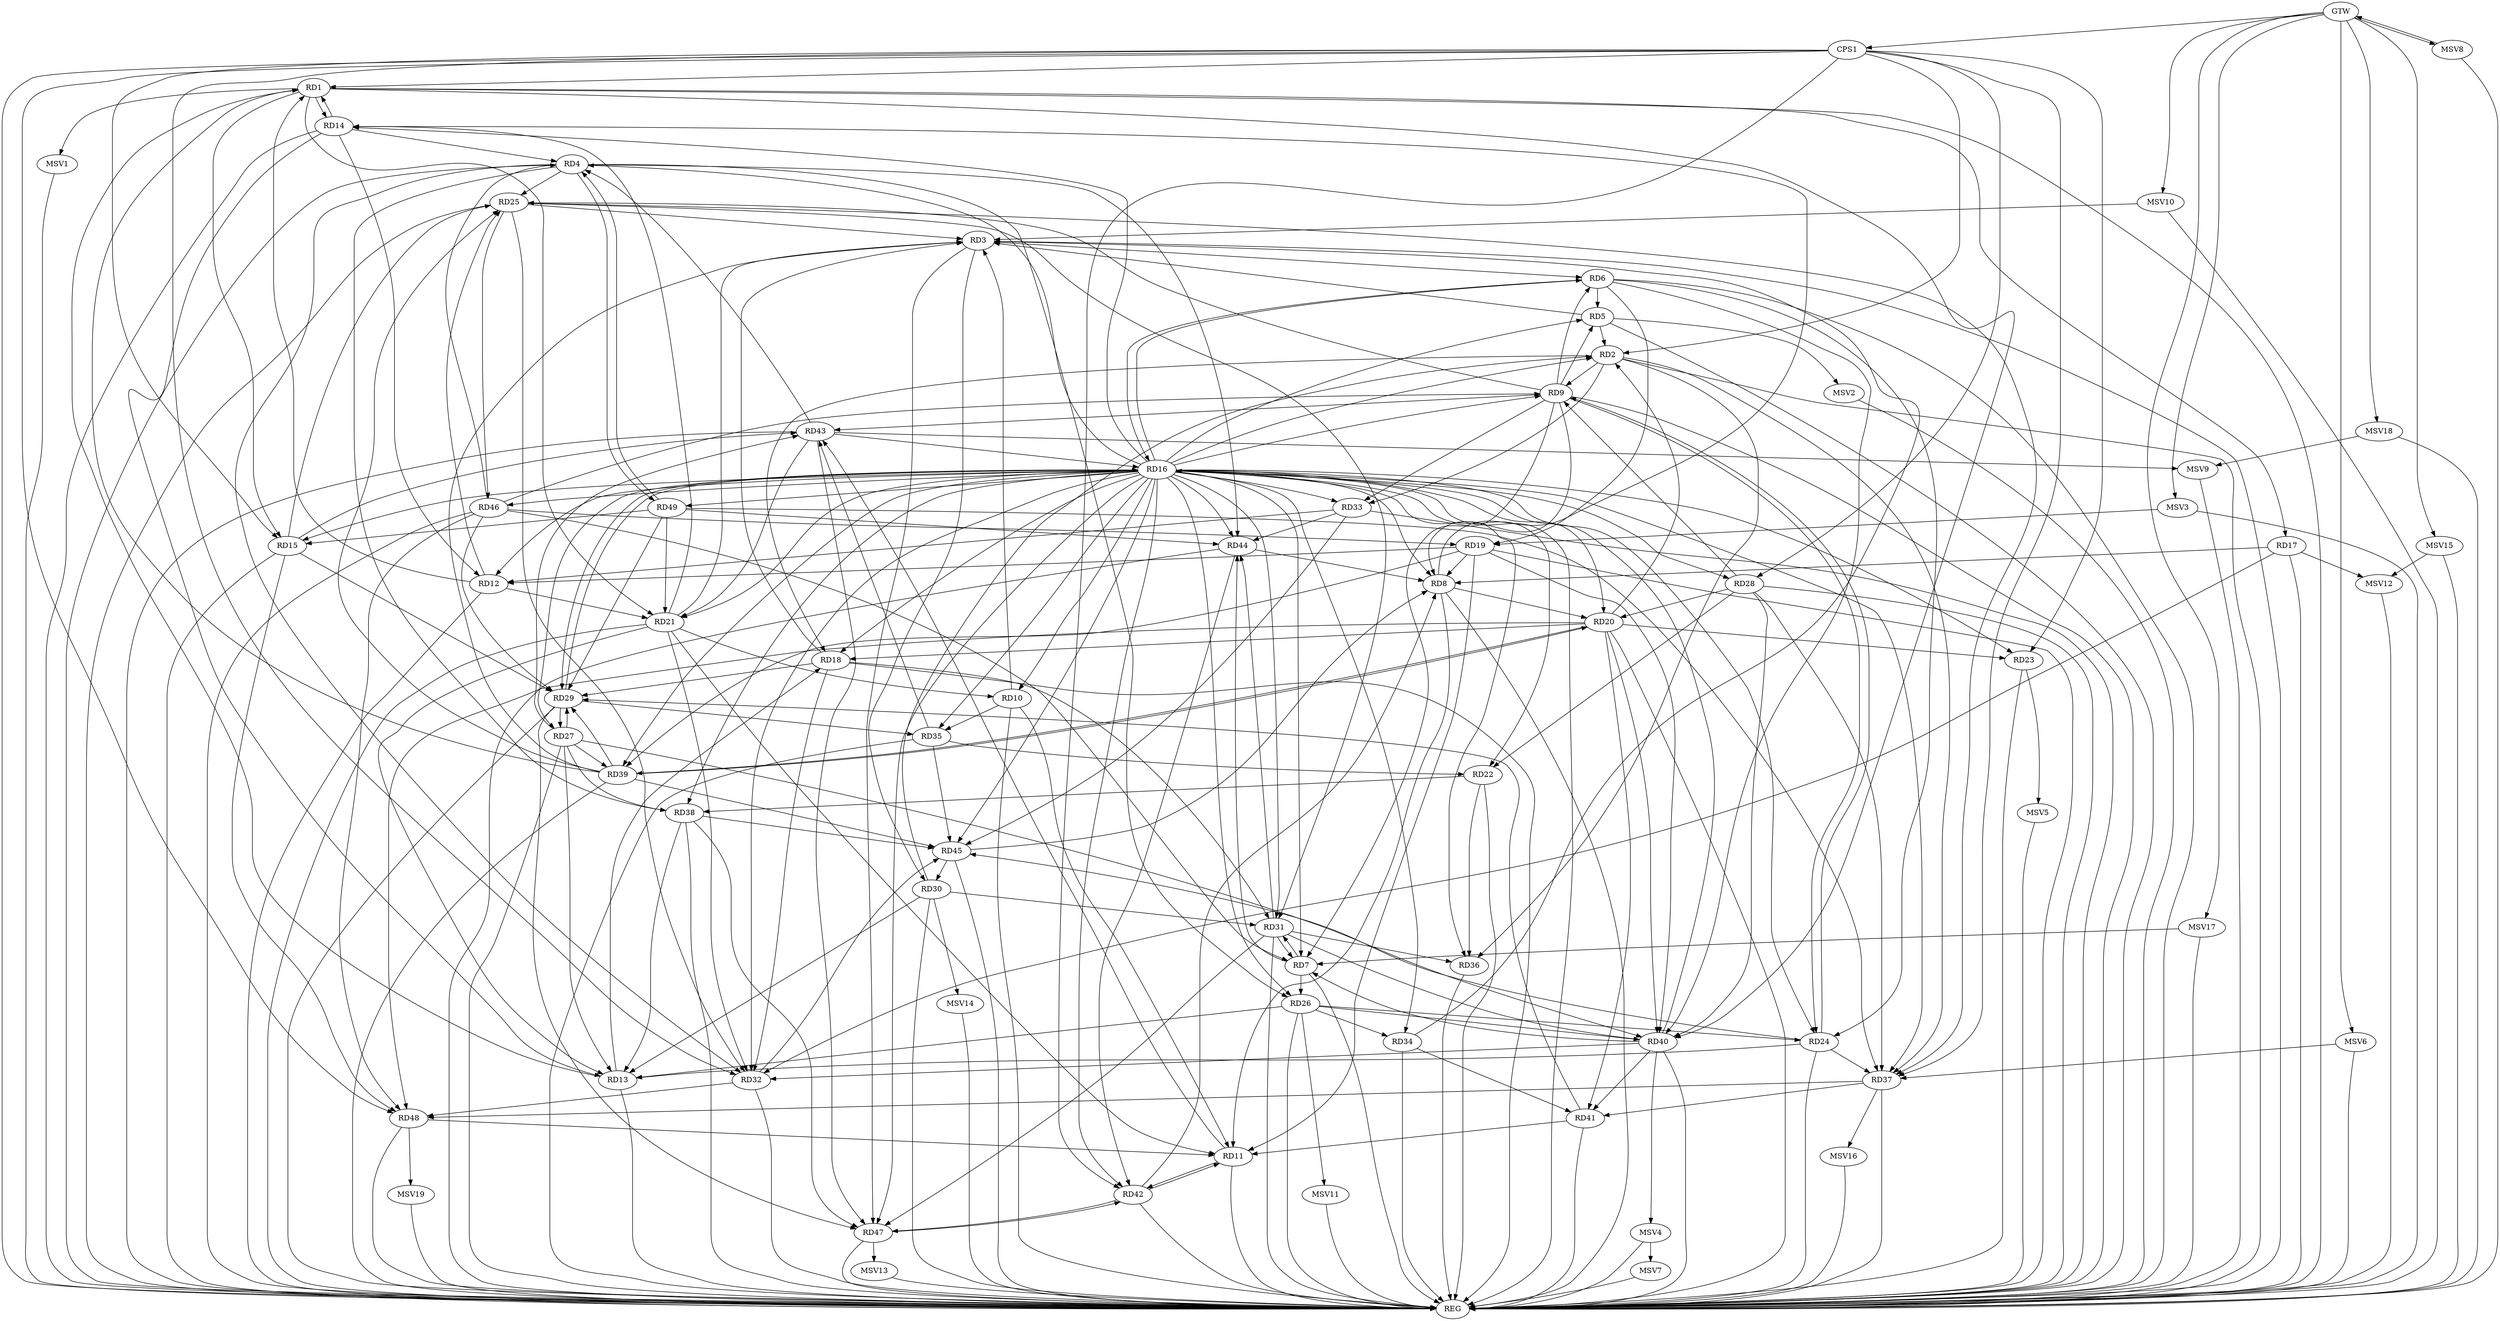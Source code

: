 strict digraph G {
  RD1 [ label="RD1" ];
  RD2 [ label="RD2" ];
  RD3 [ label="RD3" ];
  RD4 [ label="RD4" ];
  RD5 [ label="RD5" ];
  RD6 [ label="RD6" ];
  RD7 [ label="RD7" ];
  RD8 [ label="RD8" ];
  RD9 [ label="RD9" ];
  RD10 [ label="RD10" ];
  RD11 [ label="RD11" ];
  RD12 [ label="RD12" ];
  RD13 [ label="RD13" ];
  RD14 [ label="RD14" ];
  RD15 [ label="RD15" ];
  RD16 [ label="RD16" ];
  RD17 [ label="RD17" ];
  RD18 [ label="RD18" ];
  RD19 [ label="RD19" ];
  RD20 [ label="RD20" ];
  RD21 [ label="RD21" ];
  RD22 [ label="RD22" ];
  RD23 [ label="RD23" ];
  RD24 [ label="RD24" ];
  RD25 [ label="RD25" ];
  RD26 [ label="RD26" ];
  RD27 [ label="RD27" ];
  RD28 [ label="RD28" ];
  RD29 [ label="RD29" ];
  RD30 [ label="RD30" ];
  RD31 [ label="RD31" ];
  RD32 [ label="RD32" ];
  RD33 [ label="RD33" ];
  RD34 [ label="RD34" ];
  RD35 [ label="RD35" ];
  RD36 [ label="RD36" ];
  RD37 [ label="RD37" ];
  RD38 [ label="RD38" ];
  RD39 [ label="RD39" ];
  RD40 [ label="RD40" ];
  RD41 [ label="RD41" ];
  RD42 [ label="RD42" ];
  RD43 [ label="RD43" ];
  RD44 [ label="RD44" ];
  RD45 [ label="RD45" ];
  RD46 [ label="RD46" ];
  RD47 [ label="RD47" ];
  RD48 [ label="RD48" ];
  RD49 [ label="RD49" ];
  CPS1 [ label="CPS1" ];
  GTW [ label="GTW" ];
  REG [ label="REG" ];
  MSV1 [ label="MSV1" ];
  MSV2 [ label="MSV2" ];
  MSV3 [ label="MSV3" ];
  MSV4 [ label="MSV4" ];
  MSV5 [ label="MSV5" ];
  MSV6 [ label="MSV6" ];
  MSV7 [ label="MSV7" ];
  MSV8 [ label="MSV8" ];
  MSV9 [ label="MSV9" ];
  MSV10 [ label="MSV10" ];
  MSV11 [ label="MSV11" ];
  MSV12 [ label="MSV12" ];
  MSV13 [ label="MSV13" ];
  MSV14 [ label="MSV14" ];
  MSV15 [ label="MSV15" ];
  MSV16 [ label="MSV16" ];
  MSV17 [ label="MSV17" ];
  MSV18 [ label="MSV18" ];
  MSV19 [ label="MSV19" ];
  RD12 -> RD1;
  RD13 -> RD1;
  RD1 -> RD14;
  RD14 -> RD1;
  RD1 -> RD15;
  RD1 -> RD17;
  RD1 -> RD21;
  RD39 -> RD1;
  RD1 -> RD40;
  RD5 -> RD2;
  RD2 -> RD9;
  RD2 -> RD18;
  RD20 -> RD2;
  RD30 -> RD2;
  RD2 -> RD33;
  RD2 -> RD36;
  RD2 -> RD37;
  RD5 -> RD3;
  RD3 -> RD6;
  RD10 -> RD3;
  RD18 -> RD3;
  RD21 -> RD3;
  RD25 -> RD3;
  RD3 -> RD30;
  RD34 -> RD3;
  RD39 -> RD3;
  RD3 -> RD47;
  RD14 -> RD4;
  RD16 -> RD4;
  RD4 -> RD25;
  RD4 -> RD26;
  RD4 -> RD32;
  RD4 -> RD38;
  RD43 -> RD4;
  RD4 -> RD44;
  RD46 -> RD4;
  RD4 -> RD49;
  RD49 -> RD4;
  RD6 -> RD5;
  RD9 -> RD5;
  RD9 -> RD6;
  RD6 -> RD16;
  RD6 -> RD19;
  RD6 -> RD24;
  RD6 -> RD40;
  RD9 -> RD7;
  RD16 -> RD7;
  RD7 -> RD26;
  RD7 -> RD31;
  RD31 -> RD7;
  RD40 -> RD7;
  RD7 -> RD44;
  RD46 -> RD7;
  RD9 -> RD8;
  RD8 -> RD11;
  RD8 -> RD14;
  RD17 -> RD8;
  RD19 -> RD8;
  RD8 -> RD20;
  RD42 -> RD8;
  RD44 -> RD8;
  RD45 -> RD8;
  RD9 -> RD24;
  RD24 -> RD9;
  RD9 -> RD25;
  RD28 -> RD9;
  RD9 -> RD33;
  RD9 -> RD43;
  RD46 -> RD9;
  RD10 -> RD11;
  RD21 -> RD10;
  RD10 -> RD35;
  RD19 -> RD11;
  RD21 -> RD11;
  RD41 -> RD11;
  RD11 -> RD42;
  RD42 -> RD11;
  RD11 -> RD43;
  RD48 -> RD11;
  RD14 -> RD12;
  RD19 -> RD12;
  RD12 -> RD21;
  RD12 -> RD25;
  RD33 -> RD12;
  RD14 -> RD13;
  RD13 -> RD18;
  RD21 -> RD13;
  RD24 -> RD13;
  RD26 -> RD13;
  RD27 -> RD13;
  RD30 -> RD13;
  RD38 -> RD13;
  RD21 -> RD14;
  RD16 -> RD15;
  RD15 -> RD25;
  RD15 -> RD29;
  RD15 -> RD43;
  RD15 -> RD48;
  RD49 -> RD15;
  RD16 -> RD21;
  RD16 -> RD22;
  RD16 -> RD29;
  RD29 -> RD16;
  RD16 -> RD36;
  RD16 -> RD37;
  RD40 -> RD16;
  RD43 -> RD16;
  RD16 -> RD44;
  RD17 -> RD32;
  RD20 -> RD18;
  RD18 -> RD29;
  RD18 -> RD31;
  RD18 -> RD32;
  RD19 -> RD39;
  RD19 -> RD40;
  RD46 -> RD19;
  RD20 -> RD23;
  RD28 -> RD20;
  RD20 -> RD39;
  RD39 -> RD20;
  RD20 -> RD40;
  RD20 -> RD41;
  RD20 -> RD48;
  RD21 -> RD32;
  RD43 -> RD21;
  RD49 -> RD21;
  RD28 -> RD22;
  RD35 -> RD22;
  RD22 -> RD36;
  RD22 -> RD38;
  RD26 -> RD24;
  RD24 -> RD37;
  RD24 -> RD45;
  RD25 -> RD31;
  RD25 -> RD32;
  RD25 -> RD37;
  RD39 -> RD25;
  RD25 -> RD46;
  RD26 -> RD34;
  RD26 -> RD40;
  RD27 -> RD29;
  RD29 -> RD27;
  RD27 -> RD38;
  RD27 -> RD39;
  RD27 -> RD40;
  RD27 -> RD43;
  RD28 -> RD37;
  RD28 -> RD40;
  RD29 -> RD35;
  RD39 -> RD29;
  RD41 -> RD29;
  RD46 -> RD29;
  RD29 -> RD47;
  RD49 -> RD29;
  RD30 -> RD31;
  RD45 -> RD30;
  RD31 -> RD36;
  RD31 -> RD40;
  RD31 -> RD44;
  RD31 -> RD47;
  RD40 -> RD32;
  RD32 -> RD45;
  RD32 -> RD48;
  RD33 -> RD44;
  RD33 -> RD45;
  RD34 -> RD41;
  RD35 -> RD43;
  RD35 -> RD45;
  RD37 -> RD41;
  RD37 -> RD48;
  RD49 -> RD37;
  RD38 -> RD45;
  RD38 -> RD47;
  RD39 -> RD45;
  RD40 -> RD41;
  RD44 -> RD42;
  RD42 -> RD47;
  RD47 -> RD42;
  RD43 -> RD47;
  RD49 -> RD44;
  RD46 -> RD48;
  CPS1 -> RD23;
  CPS1 -> RD32;
  CPS1 -> RD42;
  CPS1 -> RD1;
  CPS1 -> RD37;
  CPS1 -> RD48;
  CPS1 -> RD28;
  CPS1 -> RD15;
  CPS1 -> RD2;
  GTW -> CPS1;
  RD1 -> REG;
  RD2 -> REG;
  RD3 -> REG;
  RD4 -> REG;
  RD5 -> REG;
  RD6 -> REG;
  RD7 -> REG;
  RD8 -> REG;
  RD9 -> REG;
  RD10 -> REG;
  RD11 -> REG;
  RD12 -> REG;
  RD13 -> REG;
  RD14 -> REG;
  RD15 -> REG;
  RD16 -> REG;
  RD17 -> REG;
  RD18 -> REG;
  RD19 -> REG;
  RD20 -> REG;
  RD21 -> REG;
  RD22 -> REG;
  RD23 -> REG;
  RD24 -> REG;
  RD25 -> REG;
  RD26 -> REG;
  RD27 -> REG;
  RD28 -> REG;
  RD29 -> REG;
  RD30 -> REG;
  RD31 -> REG;
  RD32 -> REG;
  RD33 -> REG;
  RD34 -> REG;
  RD35 -> REG;
  RD36 -> REG;
  RD37 -> REG;
  RD38 -> REG;
  RD39 -> REG;
  RD40 -> REG;
  RD41 -> REG;
  RD42 -> REG;
  RD43 -> REG;
  RD44 -> REG;
  RD45 -> REG;
  RD46 -> REG;
  RD47 -> REG;
  RD48 -> REG;
  CPS1 -> REG;
  RD16 -> RD9;
  RD16 -> RD46;
  RD16 -> RD34;
  RD16 -> RD12;
  RD16 -> RD18;
  RD16 -> RD35;
  RD16 -> RD45;
  RD16 -> RD31;
  RD16 -> RD14;
  RD16 -> RD47;
  RD16 -> RD28;
  RD16 -> RD26;
  RD16 -> RD39;
  RD16 -> RD20;
  RD16 -> RD10;
  RD16 -> RD5;
  RD16 -> RD27;
  RD16 -> RD23;
  RD16 -> RD38;
  RD16 -> RD32;
  RD16 -> RD24;
  RD16 -> RD49;
  RD16 -> RD2;
  RD16 -> RD33;
  RD16 -> RD6;
  RD16 -> RD42;
  RD16 -> RD8;
  RD1 -> MSV1;
  MSV1 -> REG;
  RD5 -> MSV2;
  MSV2 -> REG;
  MSV3 -> RD19;
  GTW -> MSV3;
  MSV3 -> REG;
  RD40 -> MSV4;
  MSV4 -> REG;
  RD23 -> MSV5;
  MSV5 -> REG;
  MSV6 -> RD37;
  GTW -> MSV6;
  MSV6 -> REG;
  MSV4 -> MSV7;
  MSV7 -> REG;
  MSV8 -> GTW;
  GTW -> MSV8;
  MSV8 -> REG;
  RD43 -> MSV9;
  MSV9 -> REG;
  MSV10 -> RD3;
  GTW -> MSV10;
  MSV10 -> REG;
  RD26 -> MSV11;
  MSV11 -> REG;
  RD17 -> MSV12;
  MSV12 -> REG;
  RD47 -> MSV13;
  MSV13 -> REG;
  RD30 -> MSV14;
  MSV14 -> REG;
  MSV15 -> MSV12;
  GTW -> MSV15;
  MSV15 -> REG;
  RD37 -> MSV16;
  MSV16 -> REG;
  MSV17 -> RD7;
  GTW -> MSV17;
  MSV17 -> REG;
  MSV18 -> MSV9;
  GTW -> MSV18;
  MSV18 -> REG;
  RD48 -> MSV19;
  MSV19 -> REG;
}
